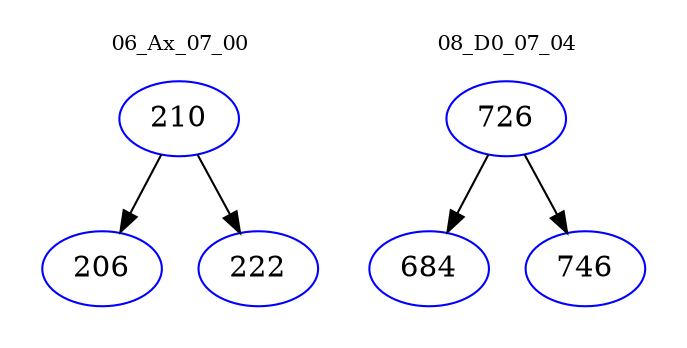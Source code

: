 digraph{
subgraph cluster_0 {
color = white
label = "06_Ax_07_00";
fontsize=10;
T0_210 [label="210", color="blue"]
T0_210 -> T0_206 [color="black"]
T0_206 [label="206", color="blue"]
T0_210 -> T0_222 [color="black"]
T0_222 [label="222", color="blue"]
}
subgraph cluster_1 {
color = white
label = "08_D0_07_04";
fontsize=10;
T1_726 [label="726", color="blue"]
T1_726 -> T1_684 [color="black"]
T1_684 [label="684", color="blue"]
T1_726 -> T1_746 [color="black"]
T1_746 [label="746", color="blue"]
}
}

